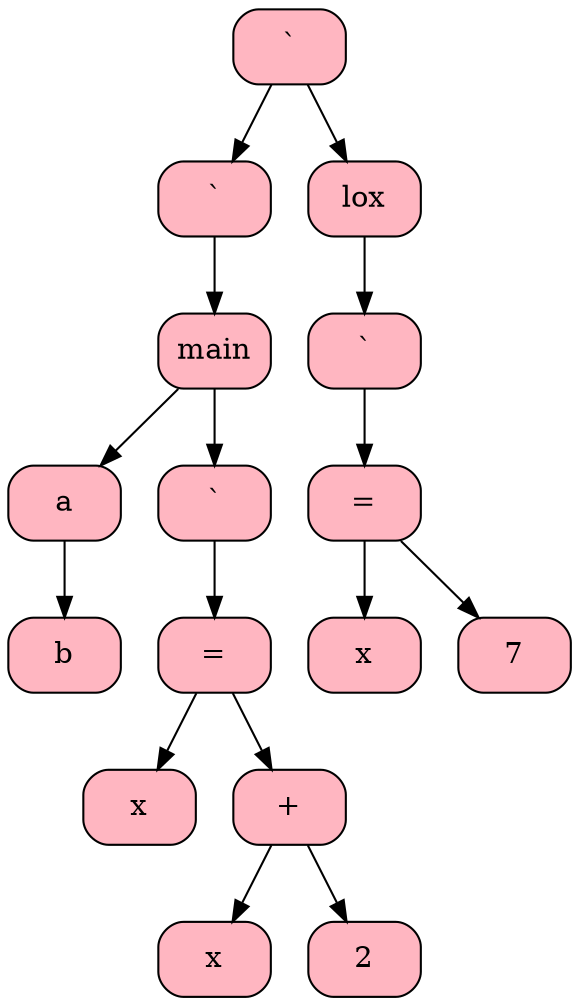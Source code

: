 digraph G { 
node [shape = record];
 "00AF8DC0"  "00AF8DC0" [shape = Mrecord, style = filled, fillcolor = lightpink  label = "` "];
"00AF8DC0" -> "00AF1808" 
 "00AF8DC0" -> "00AF1820" 
 "00AF1808" [shape = Mrecord, style = filled, fillcolor = lightpink  label = "` "];

 "00AF1808" -> "00AF1700" 
 "00AF1700" [shape = Mrecord, style = filled, fillcolor = lightpink  label = "main "];
"00AF1700" -> "00AF1718" 
 "00AF1700" -> "00AF17F0" 
 "00AF1718" [shape = Mrecord, style = filled, fillcolor = lightpink  label = "a "];
"00AF1718" -> "00AF0518"  "00AF0518" [shape = Mrecord, style = filled, fillcolor = lightpink  label = "b "];
 "00AF17F0" [shape = Mrecord, style = filled, fillcolor = lightpink  label = "` "];
"00AF17F0" -> "00AF0590"  "00AF0590" [shape = Mrecord, style = filled, fillcolor = lightpink  label = "= "];
"00AF0590" -> "00AF0530" 
 "00AF0590" -> "00AF0578" 
 "00AF0530" [shape = Mrecord, style = filled, fillcolor = lightpink  label = "x "];
 "00AF0578" [shape = Mrecord, style = filled, fillcolor = lightpink  label = "+ "];
"00AF0578" -> "00AF0548" 
 "00AF0578" -> "00AF0560" 
 "00AF0548" [shape = Mrecord, style = filled, fillcolor = lightpink  label = "x "];
 "00AF0560" [shape = Mrecord, style = filled, fillcolor = lightpink  label = "2 "];
 "00AF1820" [shape = Mrecord, style = filled, fillcolor = lightpink  label = "lox "];

 "00AF1820" -> "00AF1880" 
 "00AF1880" [shape = Mrecord, style = filled, fillcolor = lightpink  label = "` "];
"00AF1880" -> "00AF1868"  "00AF1868" [shape = Mrecord, style = filled, fillcolor = lightpink  label = "= "];
"00AF1868" -> "00AF1838" 
 "00AF1868" -> "00AF1850" 
 "00AF1838" [shape = Mrecord, style = filled, fillcolor = lightpink  label = "x "];
 "00AF1850" [shape = Mrecord, style = filled, fillcolor = lightpink  label = "7 "];
}

